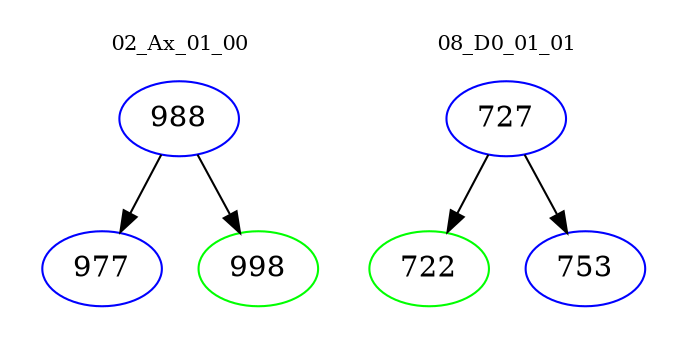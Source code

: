 digraph{
subgraph cluster_0 {
color = white
label = "02_Ax_01_00";
fontsize=10;
T0_988 [label="988", color="blue"]
T0_988 -> T0_977 [color="black"]
T0_977 [label="977", color="blue"]
T0_988 -> T0_998 [color="black"]
T0_998 [label="998", color="green"]
}
subgraph cluster_1 {
color = white
label = "08_D0_01_01";
fontsize=10;
T1_727 [label="727", color="blue"]
T1_727 -> T1_722 [color="black"]
T1_722 [label="722", color="green"]
T1_727 -> T1_753 [color="black"]
T1_753 [label="753", color="blue"]
}
}
